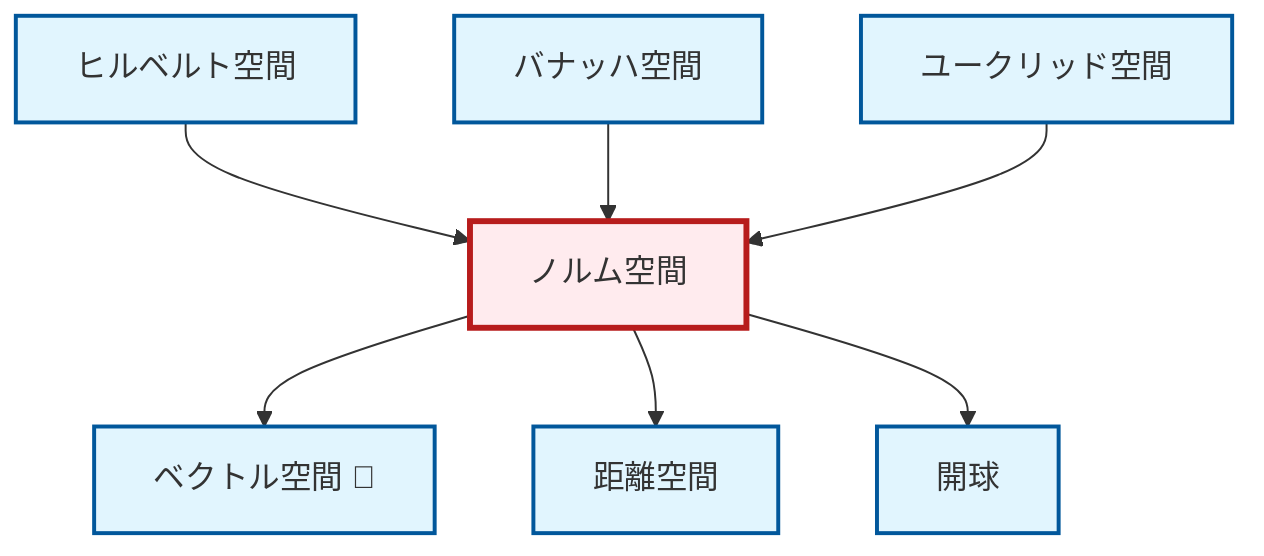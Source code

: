 graph TD
    classDef definition fill:#e1f5fe,stroke:#01579b,stroke-width:2px
    classDef theorem fill:#f3e5f5,stroke:#4a148c,stroke-width:2px
    classDef axiom fill:#fff3e0,stroke:#e65100,stroke-width:2px
    classDef example fill:#e8f5e9,stroke:#1b5e20,stroke-width:2px
    classDef current fill:#ffebee,stroke:#b71c1c,stroke-width:3px
    def-metric-space["距離空間"]:::definition
    def-hilbert-space["ヒルベルト空間"]:::definition
    def-open-ball["開球"]:::definition
    def-euclidean-space["ユークリッド空間"]:::definition
    def-vector-space["ベクトル空間 📝"]:::definition
    def-banach-space["バナッハ空間"]:::definition
    def-normed-vector-space["ノルム空間"]:::definition
    def-normed-vector-space --> def-vector-space
    def-hilbert-space --> def-normed-vector-space
    def-banach-space --> def-normed-vector-space
    def-euclidean-space --> def-normed-vector-space
    def-normed-vector-space --> def-metric-space
    def-normed-vector-space --> def-open-ball
    class def-normed-vector-space current